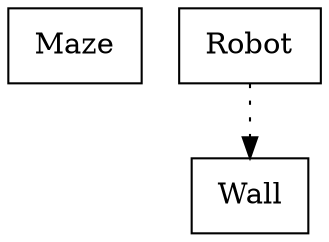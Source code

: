 digraph {
Maze [ label=" Maze " shape= box ]
Robot [ label=" Robot " shape= box ]
Wall [ label=" Wall " shape= box ]

"Robot" -> "Wall" [style= dotted ]
}
